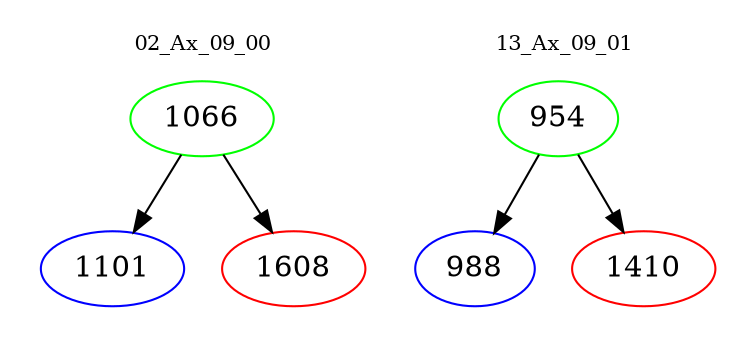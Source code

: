 digraph{
subgraph cluster_0 {
color = white
label = "02_Ax_09_00";
fontsize=10;
T0_1066 [label="1066", color="green"]
T0_1066 -> T0_1101 [color="black"]
T0_1101 [label="1101", color="blue"]
T0_1066 -> T0_1608 [color="black"]
T0_1608 [label="1608", color="red"]
}
subgraph cluster_1 {
color = white
label = "13_Ax_09_01";
fontsize=10;
T1_954 [label="954", color="green"]
T1_954 -> T1_988 [color="black"]
T1_988 [label="988", color="blue"]
T1_954 -> T1_1410 [color="black"]
T1_1410 [label="1410", color="red"]
}
}

